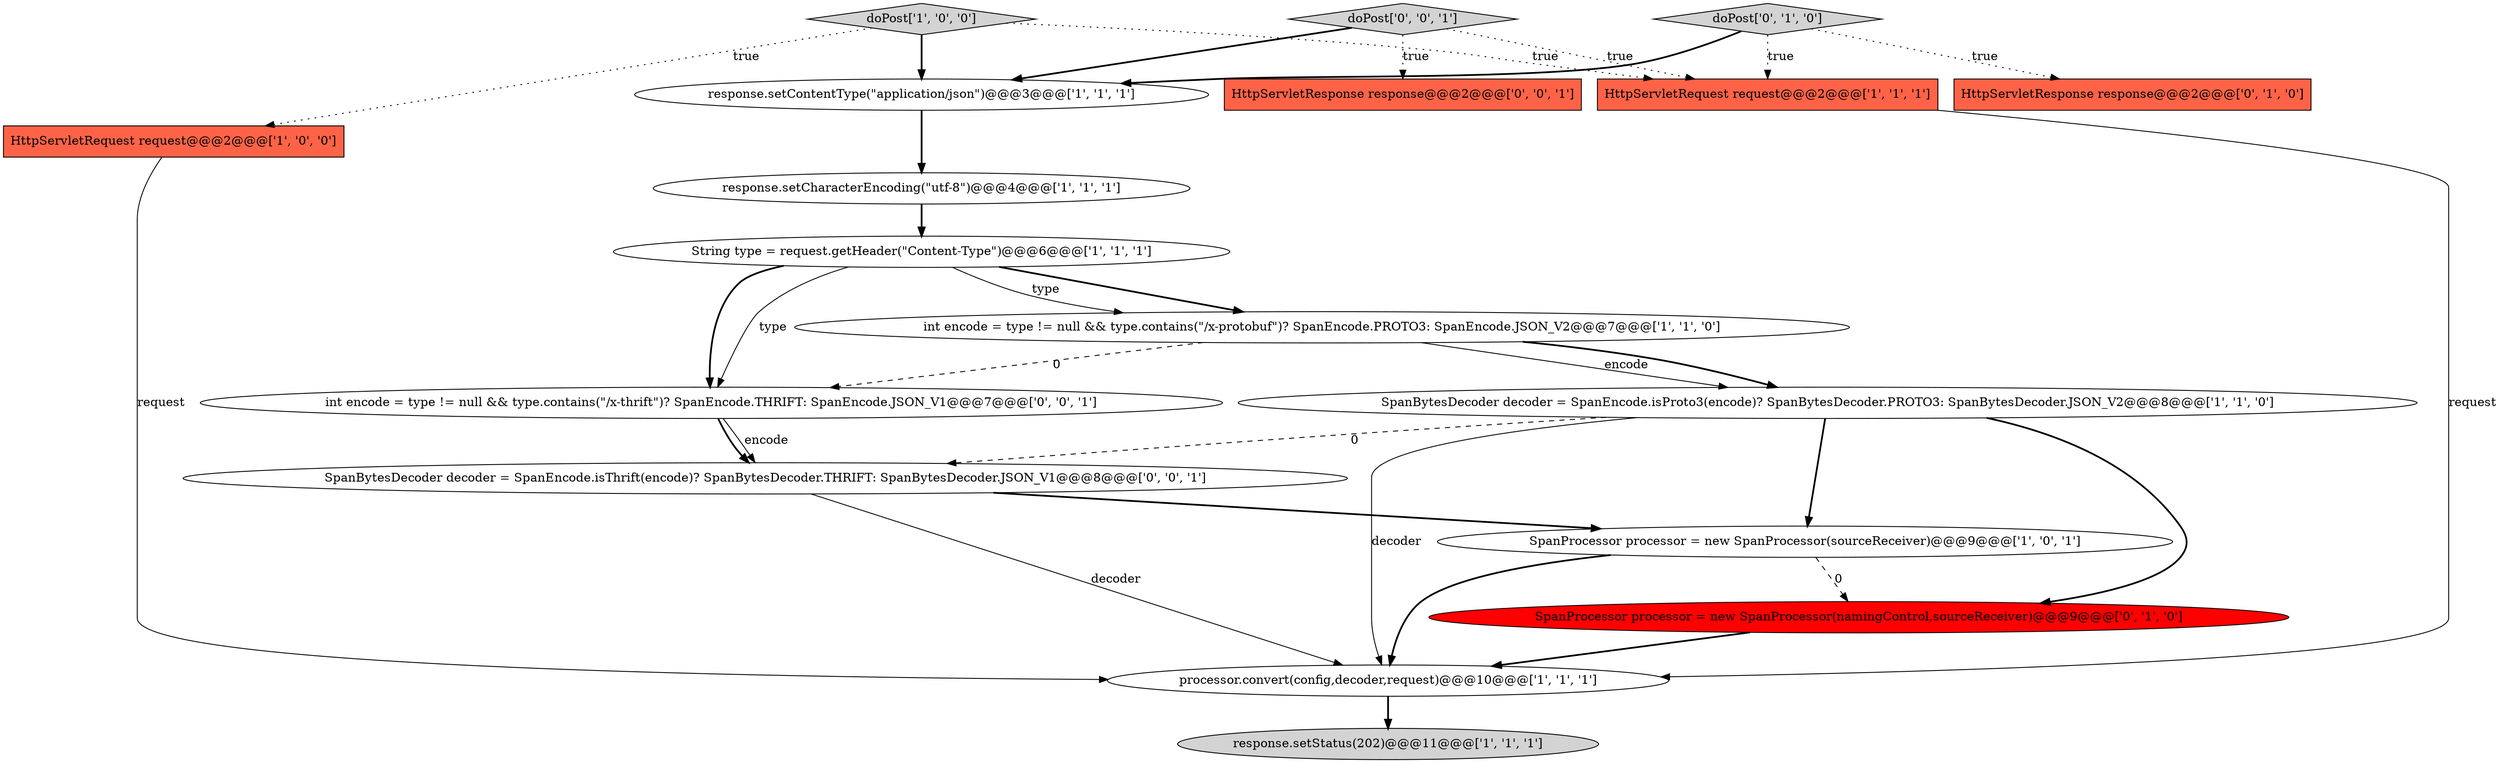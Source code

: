 digraph {
13 [style = filled, label = "SpanProcessor processor = new SpanProcessor(namingControl,sourceReceiver)@@@9@@@['0', '1', '0']", fillcolor = red, shape = ellipse image = "AAA1AAABBB2BBB"];
6 [style = filled, label = "response.setStatus(202)@@@11@@@['1', '1', '1']", fillcolor = lightgray, shape = ellipse image = "AAA0AAABBB1BBB"];
14 [style = filled, label = "SpanBytesDecoder decoder = SpanEncode.isThrift(encode)? SpanBytesDecoder.THRIFT: SpanBytesDecoder.JSON_V1@@@8@@@['0', '0', '1']", fillcolor = white, shape = ellipse image = "AAA0AAABBB3BBB"];
0 [style = filled, label = "HttpServletRequest request@@@2@@@['1', '0', '0']", fillcolor = tomato, shape = box image = "AAA0AAABBB1BBB"];
15 [style = filled, label = "HttpServletResponse response@@@2@@@['0', '0', '1']", fillcolor = tomato, shape = box image = "AAA0AAABBB3BBB"];
2 [style = filled, label = "SpanBytesDecoder decoder = SpanEncode.isProto3(encode)? SpanBytesDecoder.PROTO3: SpanBytesDecoder.JSON_V2@@@8@@@['1', '1', '0']", fillcolor = white, shape = ellipse image = "AAA0AAABBB1BBB"];
8 [style = filled, label = "response.setCharacterEncoding(\"utf-8\")@@@4@@@['1', '1', '1']", fillcolor = white, shape = ellipse image = "AAA0AAABBB1BBB"];
17 [style = filled, label = "doPost['0', '0', '1']", fillcolor = lightgray, shape = diamond image = "AAA0AAABBB3BBB"];
7 [style = filled, label = "response.setContentType(\"application/json\")@@@3@@@['1', '1', '1']", fillcolor = white, shape = ellipse image = "AAA0AAABBB1BBB"];
1 [style = filled, label = "int encode = type != null && type.contains(\"/x-protobuf\")? SpanEncode.PROTO3: SpanEncode.JSON_V2@@@7@@@['1', '1', '0']", fillcolor = white, shape = ellipse image = "AAA0AAABBB1BBB"];
12 [style = filled, label = "doPost['0', '1', '0']", fillcolor = lightgray, shape = diamond image = "AAA0AAABBB2BBB"];
4 [style = filled, label = "HttpServletRequest request@@@2@@@['1', '1', '1']", fillcolor = tomato, shape = box image = "AAA0AAABBB1BBB"];
5 [style = filled, label = "String type = request.getHeader(\"Content-Type\")@@@6@@@['1', '1', '1']", fillcolor = white, shape = ellipse image = "AAA0AAABBB1BBB"];
10 [style = filled, label = "processor.convert(config,decoder,request)@@@10@@@['1', '1', '1']", fillcolor = white, shape = ellipse image = "AAA0AAABBB1BBB"];
16 [style = filled, label = "int encode = type != null && type.contains(\"/x-thrift\")? SpanEncode.THRIFT: SpanEncode.JSON_V1@@@7@@@['0', '0', '1']", fillcolor = white, shape = ellipse image = "AAA0AAABBB3BBB"];
11 [style = filled, label = "HttpServletResponse response@@@2@@@['0', '1', '0']", fillcolor = tomato, shape = box image = "AAA0AAABBB2BBB"];
3 [style = filled, label = "SpanProcessor processor = new SpanProcessor(sourceReceiver)@@@9@@@['1', '0', '1']", fillcolor = white, shape = ellipse image = "AAA0AAABBB1BBB"];
9 [style = filled, label = "doPost['1', '0', '0']", fillcolor = lightgray, shape = diamond image = "AAA0AAABBB1BBB"];
13->10 [style = bold, label=""];
1->2 [style = solid, label="encode"];
14->3 [style = bold, label=""];
9->0 [style = dotted, label="true"];
17->4 [style = dotted, label="true"];
2->3 [style = bold, label=""];
4->10 [style = solid, label="request"];
9->7 [style = bold, label=""];
5->1 [style = solid, label="type"];
7->8 [style = bold, label=""];
3->13 [style = dashed, label="0"];
10->6 [style = bold, label=""];
12->7 [style = bold, label=""];
2->13 [style = bold, label=""];
12->11 [style = dotted, label="true"];
5->16 [style = bold, label=""];
17->7 [style = bold, label=""];
3->10 [style = bold, label=""];
5->1 [style = bold, label=""];
2->10 [style = solid, label="decoder"];
5->16 [style = solid, label="type"];
17->15 [style = dotted, label="true"];
14->10 [style = solid, label="decoder"];
2->14 [style = dashed, label="0"];
8->5 [style = bold, label=""];
1->16 [style = dashed, label="0"];
16->14 [style = solid, label="encode"];
0->10 [style = solid, label="request"];
9->4 [style = dotted, label="true"];
16->14 [style = bold, label=""];
1->2 [style = bold, label=""];
12->4 [style = dotted, label="true"];
}
